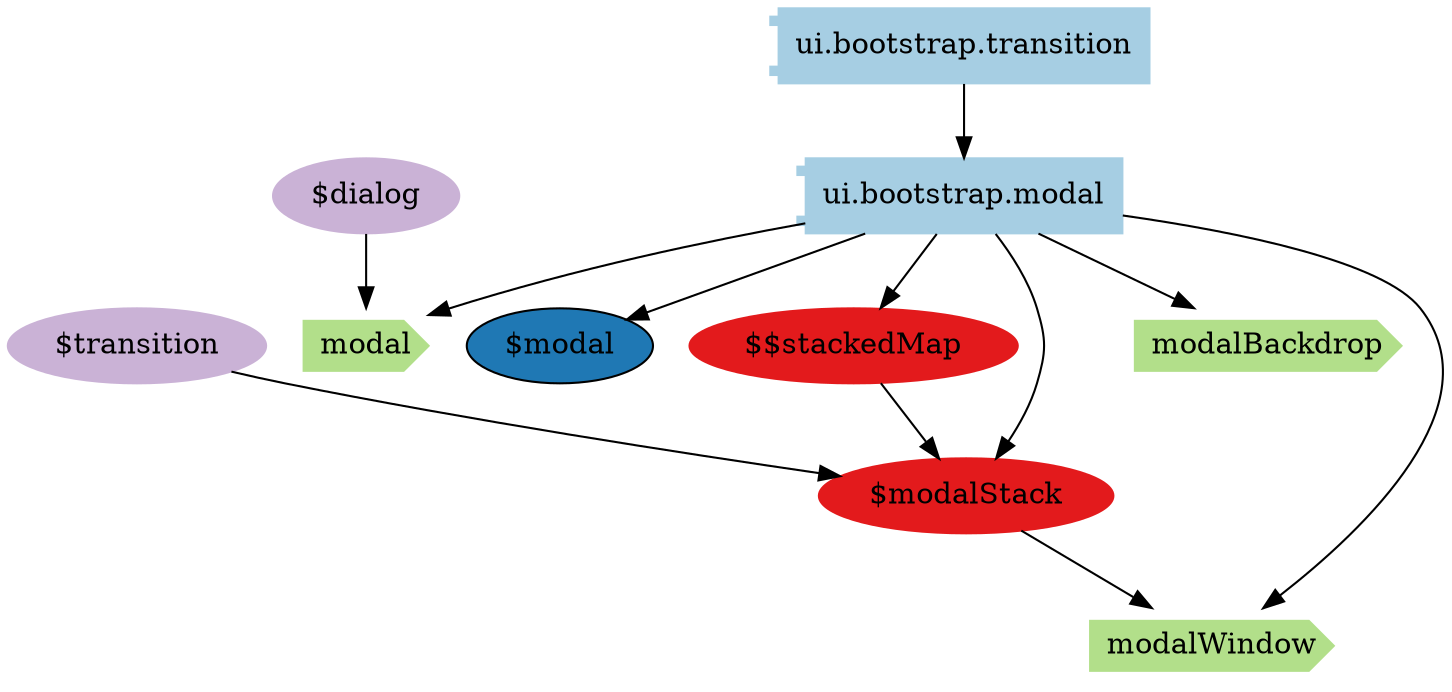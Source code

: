digraph dependencies {
  node[shape="component",style="filled",colorscheme=paired12]


    node[shape="component"]
    "ui.bootstrap.modal"[label="ui.bootstrap.modal", color=1]

    
      "ui.bootstrap.transition"[label="ui.bootstrap.transition", color=1]
      "ui.bootstrap.transition" -> "ui.bootstrap.modal"
    


    node[shape="ellipse"]
    
      "$modal"[label="$modal", fillcolor=2]
      "ui.bootstrap.modal" -> "$modal"
    


    

    

    
      "$$stackedMap"[label="$$stackedMap", color=6]
      "ui.bootstrap.modal" -> "$$stackedMap"
    
      "$modalStack"[label="$modalStack", color=6]
      "ui.bootstrap.modal" -> "$modalStack"
    

    node[shape="cds"]
    

    
      "modal"[label="modal", color=3]
      "ui.bootstrap.modal" -> "modal"
    
      "modalBackdrop"[label="modalBackdrop", color=3]
      "ui.bootstrap.modal" -> "modalBackdrop"
    
      "modalWindow"[label="modalWindow", color=3]
      "ui.bootstrap.modal" -> "modalWindow"
    









    node[shape="ellipse",style="filled", color=9]
    
      
    

    
      
        "$dialog"[label="$dialog"]
        "$dialog" -> "modal"
      
    
      
    
      
        "$modalStack"[label="$modalStack"]
        "$modalStack" -> "modalWindow"
      
    


    

    

    
      
    
      
        "$transition"[label="$transition"]
        "$transition" -> "$modalStack"
      
        "$$stackedMap"[label="$$stackedMap"]
        "$$stackedMap" -> "$modalStack"
      
    

    


}
